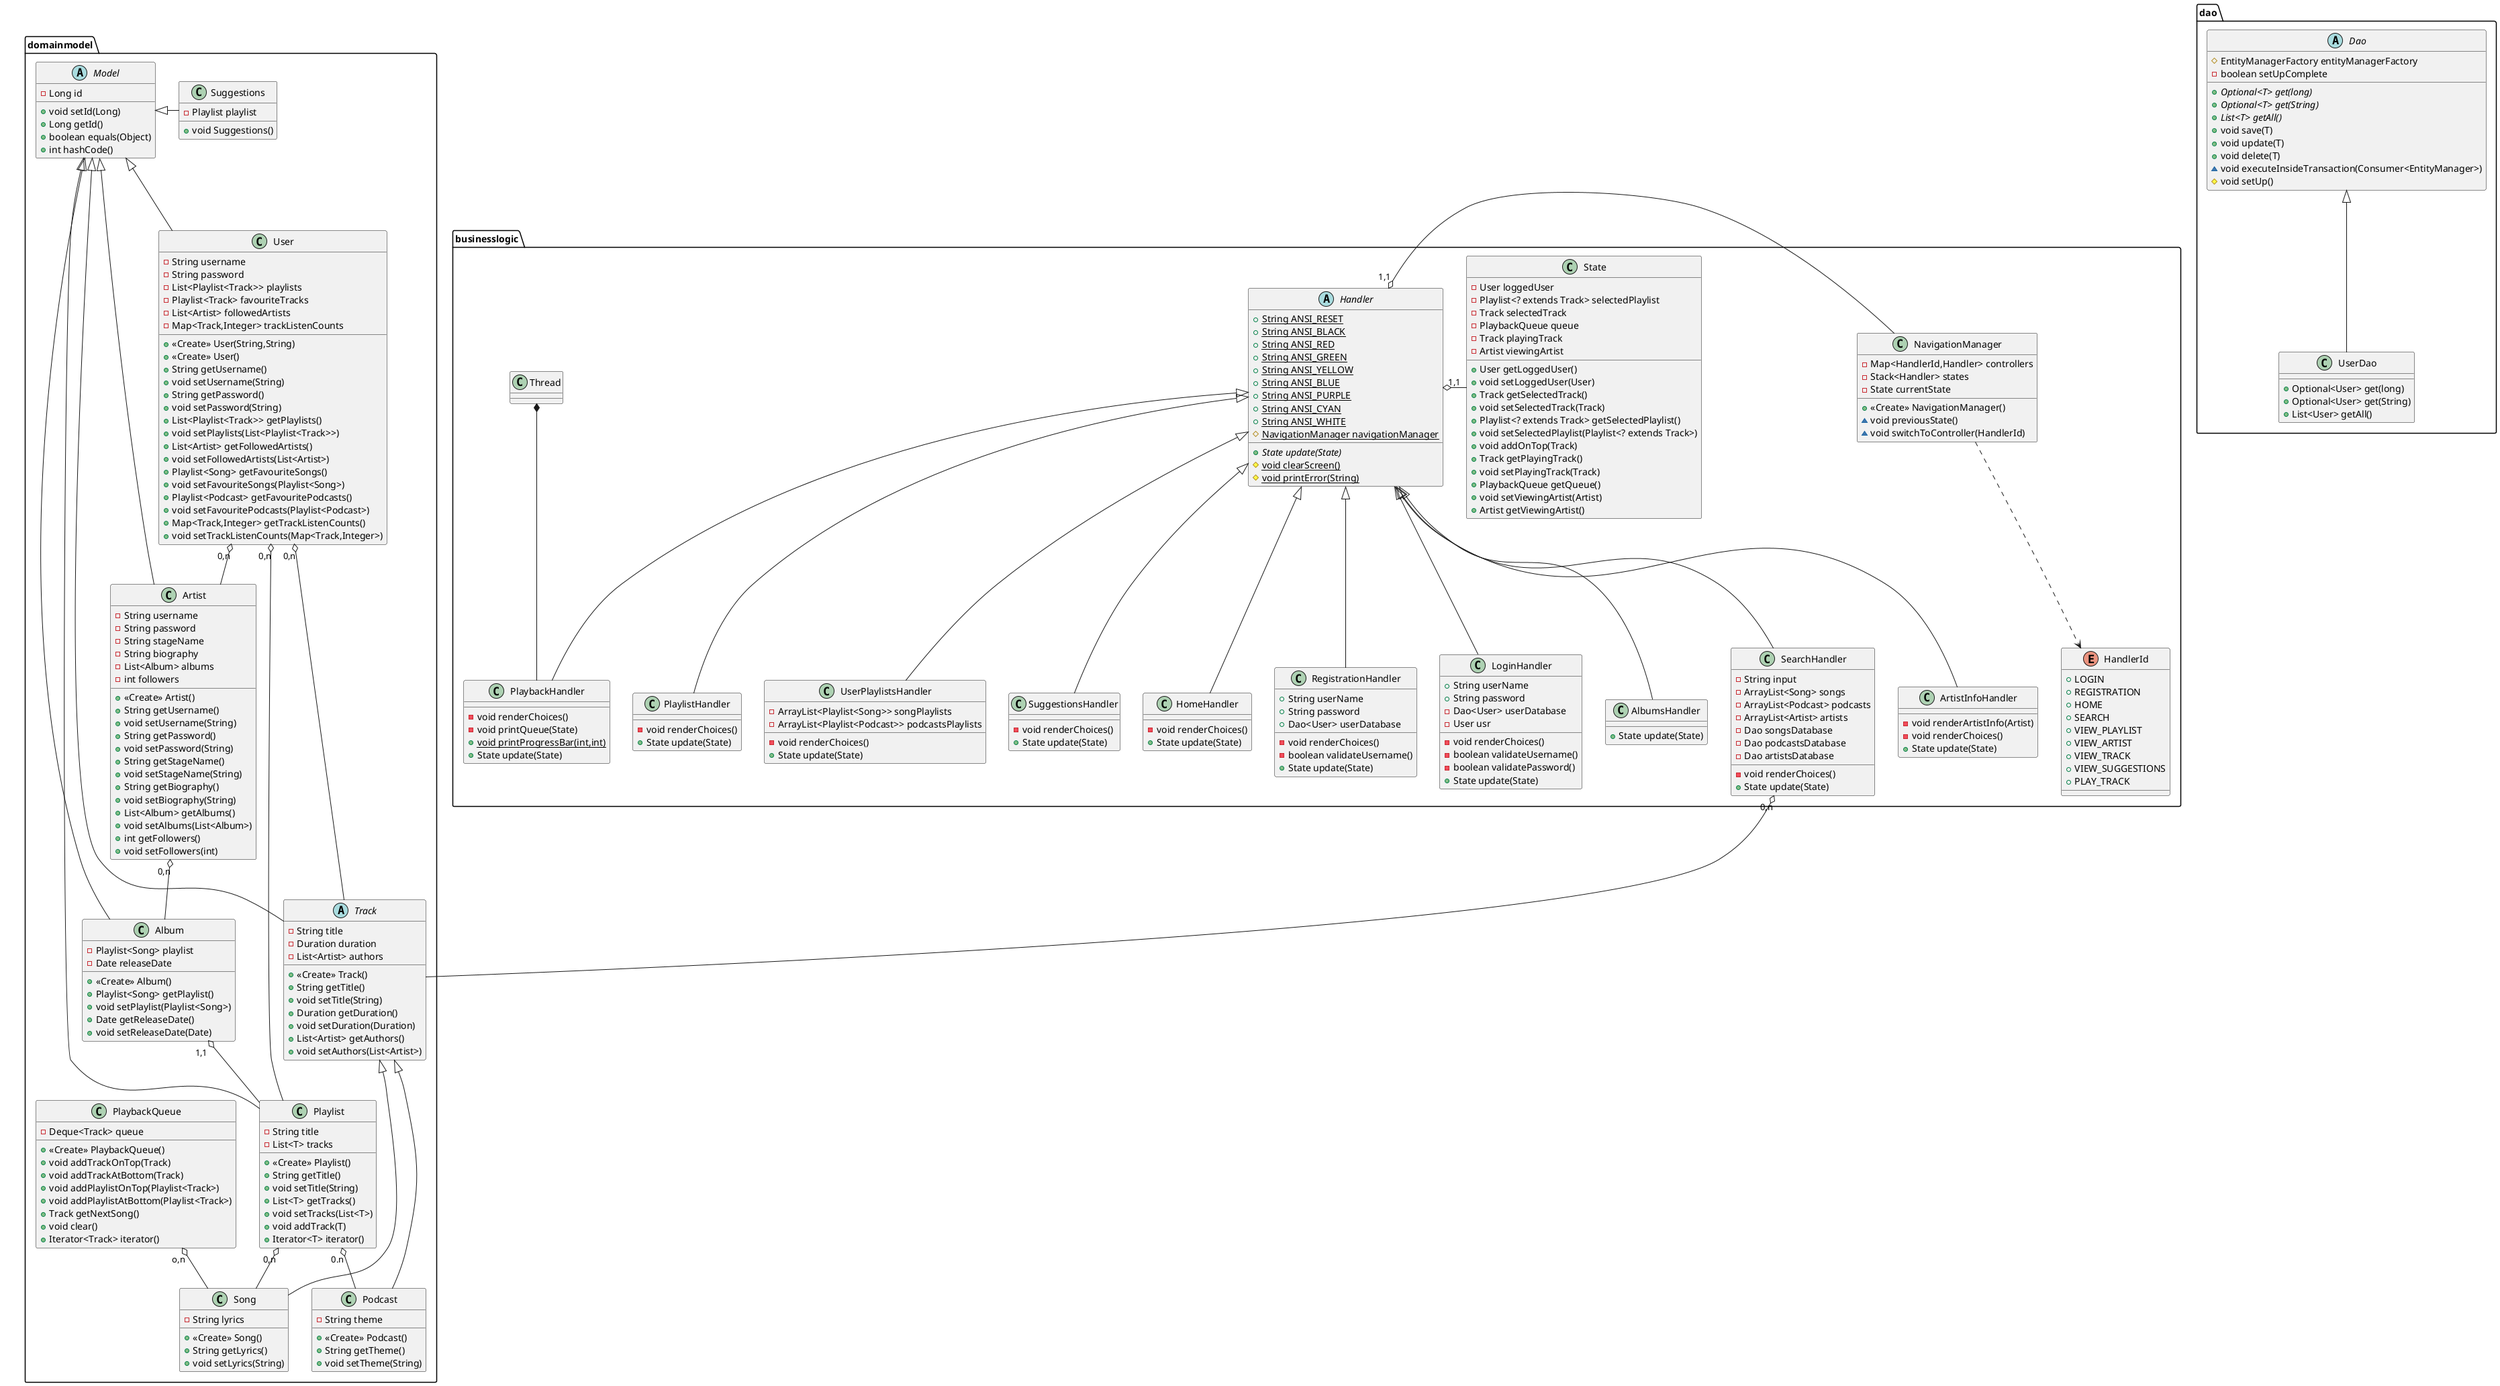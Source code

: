 @startuml
class dao.UserDao {
+ Optional<User> get(long)
+ Optional<User> get(String)
+ List<User> getAll()
}

class businesslogic.PlaylistHandler {
- void renderChoices()
+ State update(State)
}


class domainmodel.Suggestions {
- Playlist playlist
+ void Suggestions()
}

/'
class domainmodel.Observable {
- List<Handler> observers
+ void attach(Handler)
+ void detach(Handler)
+ void notifyObservers()
}
'/

class domainmodel.Podcast {
- String theme
+ <<Create>> Podcast()
+ String getTheme()
+ void setTheme(String)
}


abstract class domainmodel.Model {
- Long id
+ void setId(Long)
+ Long getId()
+ boolean equals(Object)
+ int hashCode()
}


class domainmodel.Album {
- Playlist<Song> playlist
- Date releaseDate
+ <<Create>> Album()
+ Playlist<Song> getPlaylist()
+ void setPlaylist(Playlist<Song>)
+ Date getReleaseDate()
+ void setReleaseDate(Date)
}


class businesslogic.PlaybackHandler {
- void renderChoices()
- void printQueue(State)
+ {static} void printProgressBar(int,int)
+ State update(State)
}

/'
class businesslogic.PlaybackHandler$PlaybackThread {
- boolean paused
- boolean skip
- businesslogic.State state
~ int totalSteps
~ <<Create>> PlaybackThread(businesslogic.State)
+ void run()
+ void playPause()
+ void skip()
}
'/


class domainmodel.PlaybackQueue {
- Deque<Track> queue
+ <<Create>> PlaybackQueue()
+ void addTrackOnTop(Track)
+ void addTrackAtBottom(Track)
+ void addPlaylistOnTop(Playlist<Track>)
+ void addPlaylistAtBottom(Playlist<Track>)
+ Track getNextSong()
+ void clear()
+ Iterator<Track> iterator()
}


class domainmodel.Playlist {
- String title
- List<T> tracks
+ <<Create>> Playlist()
+ String getTitle()
+ void setTitle(String)
+ List<T> getTracks()
+ void setTracks(List<T>)
+ void addTrack(T)
+ Iterator<T> iterator()
}


abstract class businesslogic.Handler {
+ {static} String ANSI_RESET
+ {static} String ANSI_BLACK
+ {static} String ANSI_RED
+ {static} String ANSI_GREEN
+ {static} String ANSI_YELLOW
+ {static} String ANSI_BLUE
+ {static} String ANSI_PURPLE
+ {static} String ANSI_CYAN
+ {static} String ANSI_WHITE
# {static} NavigationManager navigationManager
+ {abstract}State update(State)
# {static} void clearScreen()
# {static} void printError(String)
}


class businesslogic.State {
- User loggedUser
- Playlist<? extends Track> selectedPlaylist
- Track selectedTrack
- PlaybackQueue queue
- Track playingTrack
- Artist viewingArtist
+ User getLoggedUser()
+ void setLoggedUser(User)
+ Track getSelectedTrack()
+ void setSelectedTrack(Track)
+ Playlist<? extends Track> getSelectedPlaylist()
+ void setSelectedPlaylist(Playlist<? extends Track>)
+ void addOnTop(Track)
+ Track getPlayingTrack()
+ void setPlayingTrack(Track)
+ PlaybackQueue getQueue()
+ void setViewingArtist(Artist)
+ Artist getViewingArtist()
}


abstract class domainmodel.Track {
- String title
- Duration duration
- List<Artist> authors
+ <<Create>> Track()
+ String getTitle()
+ void setTitle(String)
+ Duration getDuration()
+ void setDuration(Duration)
+ List<Artist> getAuthors()
+ void setAuthors(List<Artist>)
}


abstract class dao.Dao {
# EntityManagerFactory entityManagerFactory
- boolean setUpComplete
+ {abstract}Optional<T> get(long)
+ {abstract}Optional<T> get(String)
+ {abstract}List<T> getAll()
+ void save(T)
+ void update(T)
+ void delete(T)
~ void executeInsideTransaction(Consumer<EntityManager>)
# void setUp()
}


class domainmodel.Artist {
- String username
- String password
- String stageName
- String biography
- List<Album> albums
- int followers
+ <<Create>> Artist()
+ String getUsername()
+ void setUsername(String)
+ String getPassword()
+ void setPassword(String)
+ String getStageName()
+ void setStageName(String)
+ String getBiography()
+ void setBiography(String)
+ List<Album> getAlbums()
+ void setAlbums(List<Album>)
+ int getFollowers()
+ void setFollowers(int)
}


class businesslogic.UserPlaylistsHandler {
- ArrayList<Playlist<Song>> songPlaylists
- ArrayList<Playlist<Podcast>> podcastsPlaylists
- void renderChoices()
+ State update(State)
}


class businesslogic.SuggestionsHandler {
- void renderChoices()
+ State update(State)
}

class businesslogic.HomeHandler {
- void renderChoices()
+ State update(State)
}

class domainmodel.Song {
- String lyrics
+ <<Create>> Song()
+ String getLyrics()
+ void setLyrics(String)
}


class businesslogic.RegistrationHandler {
+ String userName
+ String password
+ Dao<User> userDatabase
- void renderChoices()
- boolean validateUsername()
+ State update(State)
}


class businesslogic.LoginHandler {
+ String userName
+ String password
- Dao<User> userDatabase
- User usr
- void renderChoices()
- boolean validateUsername()
- boolean validatePassword()
+ State update(State)
}


class businesslogic.AlbumsHandler {
+ State update(State)
}

class businesslogic.SearchHandler {
- String input
- ArrayList<Song> songs
- ArrayList<Podcast> podcasts
- ArrayList<Artist> artists
- Dao songsDatabase
- Dao podcastsDatabase
- Dao artistsDatabase
- void renderChoices()
+ State update(State)
}


class businesslogic.ArtistInfoHandler {
- void renderArtistInfo(Artist)
- void renderChoices()
+ State update(State)
}

class domainmodel.User {
- String username
- String password
- List<Playlist<Track>> playlists
- Playlist<Track> favouriteTracks
- List<Artist> followedArtists
- Map<Track,Integer> trackListenCounts
+ <<Create>> User(String,String)
+ <<Create>> User()
+ String getUsername()
+ void setUsername(String)
+ String getPassword()
+ void setPassword(String)
+ List<Playlist<Track>> getPlaylists()
+ void setPlaylists(List<Playlist<Track>>)
+ List<Artist> getFollowedArtists()
+ void setFollowedArtists(List<Artist>)
+ Playlist<Song> getFavouriteSongs()
+ void setFavouriteSongs(Playlist<Song>)
+ Playlist<Podcast> getFavouritePodcasts()
+ void setFavouritePodcasts(Playlist<Podcast>)
+ Map<Track,Integer> getTrackListenCounts()
+ void setTrackListenCounts(Map<Track,Integer>)
}


class businesslogic.NavigationManager {
- Map<HandlerId,Handler> controllers
- Stack<Handler> states
- State currentState
+ <<Create>> NavigationManager()
~ void previousState()
~ void switchToController(HandlerId)
}


enum businesslogic.HandlerId {
+  LOGIN
+  REGISTRATION
+  HOME
+  SEARCH
+  VIEW_PLAYLIST
+  VIEW_ARTIST
+  VIEW_TRACK
+  VIEW_SUGGESTIONS
+  PLAY_TRACK
}



dao.Dao <|-- dao.UserDao
businesslogic.Handler <|-- businesslogic.PlaylistHandler
domainmodel.Model <|- domainmodel.Suggestions
domainmodel.Track <|-- domainmodel.Podcast
'domainmodel.Observable <|-- domainmodel.Model'
domainmodel.Model <|-- domainmodel.Album
businesslogic.Handler <|-- businesslogic.PlaybackHandler
businesslogic.Thread *-- businesslogic.PlaybackHandler
domainmodel.Model <|-- domainmodel.Playlist
domainmodel.Model <|-- domainmodel.Track
domainmodel.Model <|-- domainmodel.Artist
businesslogic.Handler <|-- businesslogic.UserPlaylistsHandler
businesslogic.Handler <|-- businesslogic.SuggestionsHandler
businesslogic.Handler <|-- businesslogic.HomeHandler
domainmodel.Track <|-- domainmodel.Song
businesslogic.Handler <|-- businesslogic.RegistrationHandler
businesslogic.Handler <|-- businesslogic.LoginHandler
businesslogic.Handler <|-- businesslogic.AlbumsHandler
businesslogic.Handler <|-- businesslogic.SearchHandler
businesslogic.Handler <|-- businesslogic.ArtistInfoHandler
domainmodel.Model <|-- domainmodel.User
domainmodel.Album  "1,1  " o-- domainmodel.Playlist
domainmodel.Playlist "0,n" o-- domainmodel.Song
domainmodel.Playlist "0.n" o-- domainmodel.Podcast
domainmodel.PlaybackQueue "o,n" o-- domainmodel.Song
domainmodel.Artist "0,n" o-- domainmodel.Album
domainmodel.User "0,n" o-- domainmodel.Playlist
domainmodel.User "0,n" o-- domainmodel.Artist
domainmodel.User "0,n" o-- domainmodel.Track
businesslogic.Handler "1,1" o- businesslogic.NavigationManager
businesslogic.Handler "1,1" o- businesslogic.State
businesslogic.NavigationManager ..> businesslogic.HandlerId
businesslogic.SearchHandler "0,n" o-- domainmodel.Track
@enduml